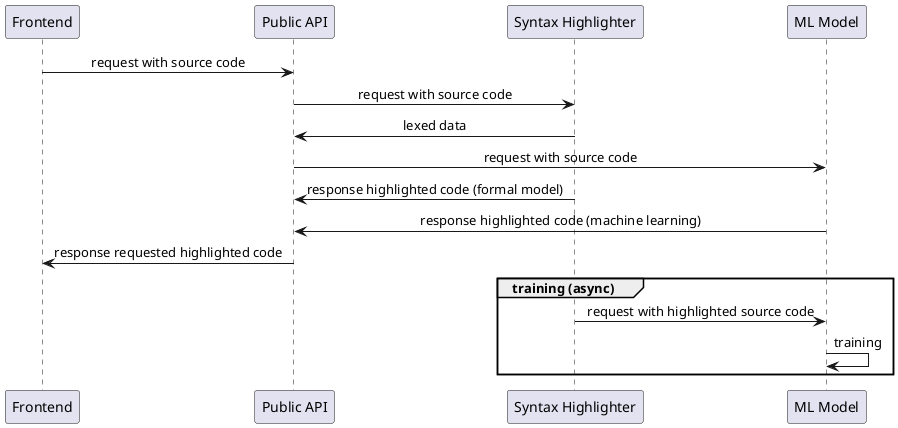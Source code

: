 @startuml

skinparam defaultFontName Helvetica Neue
skinparam defaultTextAlignment center

participant "Frontend" as front
participant "Public API" as PAPI
participant "Syntax Highlighter" as SH
participant "ML Model" as ML

front -> PAPI: request with source code
PAPI -> SH: request with source code
PAPI <- SH: lexed data
PAPI -> ML: request with source code
PAPI <- SH: response highlighted code (formal model)
PAPI <- ML: response highlighted code (machine learning)
PAPI -> front: response requested highlighted code

group training (async)
SH -> ML: request with highlighted source code
ML -> ML: training
end

@enduml